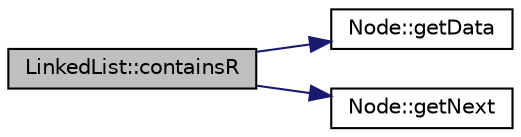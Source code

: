 digraph "LinkedList::containsR"
{
 // INTERACTIVE_SVG=YES
  edge [fontname="Helvetica",fontsize="10",labelfontname="Helvetica",labelfontsize="10"];
  node [fontname="Helvetica",fontsize="10",shape=record];
  rankdir="LR";
  Node22 [label="LinkedList::containsR",height=0.2,width=0.4,color="black", fillcolor="grey75", style="filled", fontcolor="black"];
  Node22 -> Node23 [color="midnightblue",fontsize="10",style="solid",fontname="Helvetica"];
  Node23 [label="Node::getData",height=0.2,width=0.4,color="black", fillcolor="white", style="filled",URL="$class_node.html#aca98907146d5d0687f48bf8be9df9b7d"];
  Node22 -> Node24 [color="midnightblue",fontsize="10",style="solid",fontname="Helvetica"];
  Node24 [label="Node::getNext",height=0.2,width=0.4,color="black", fillcolor="white", style="filled",URL="$class_node.html#ae36639ff267d63e058ce309fde5a9913"];
}
